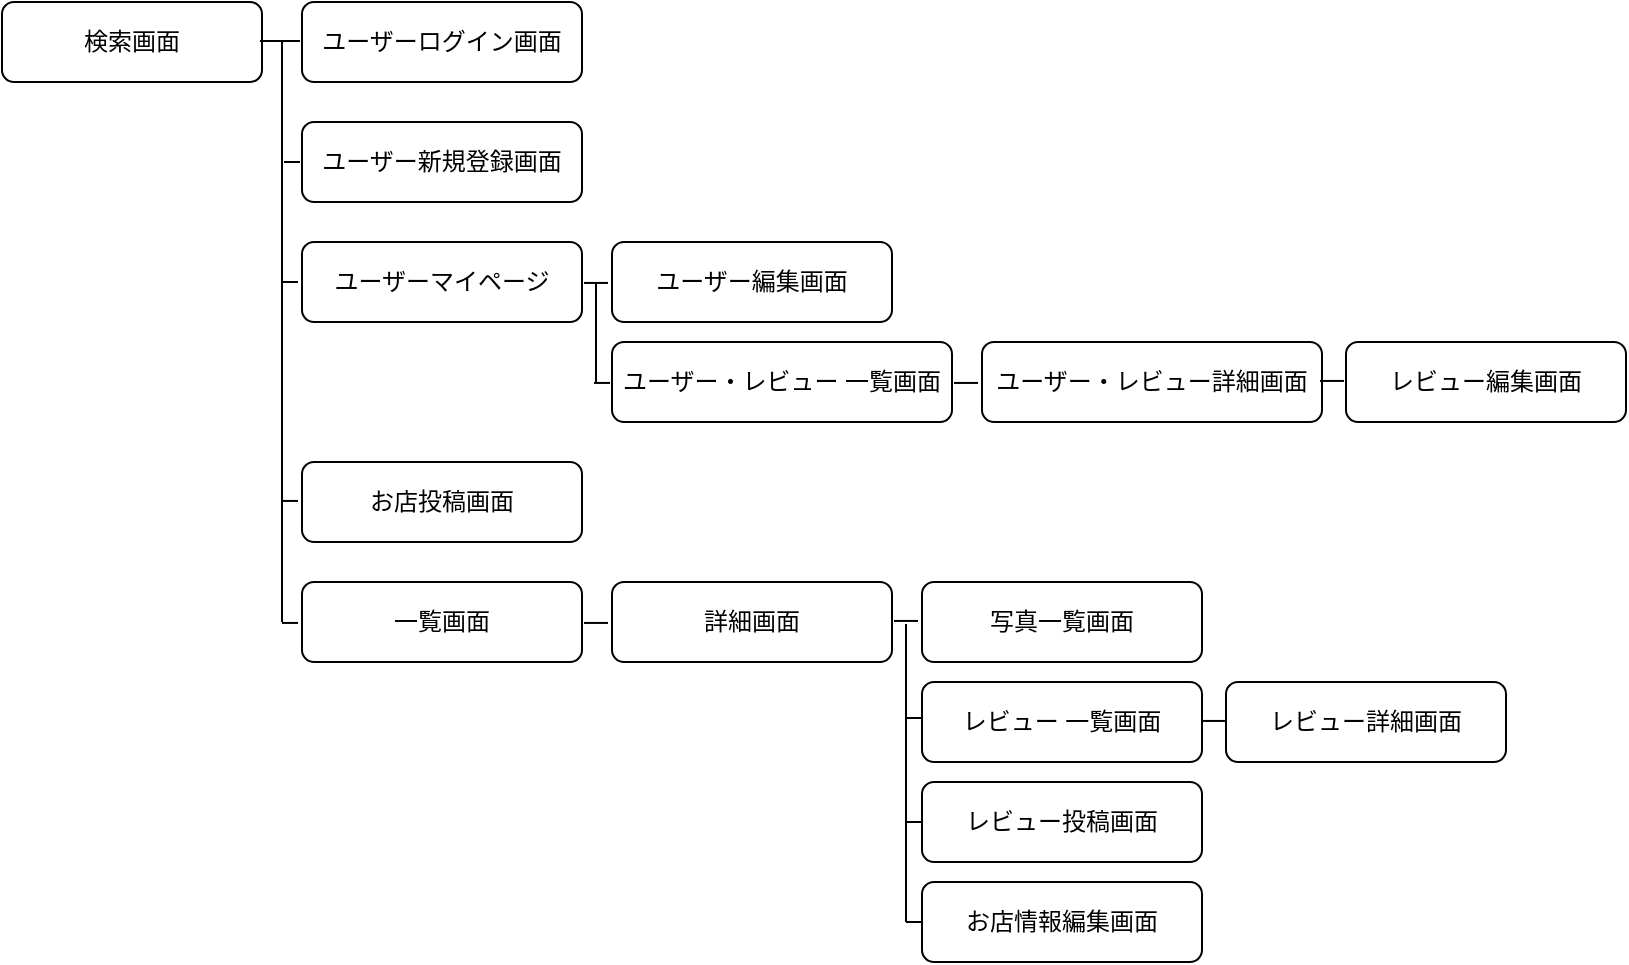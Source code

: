 <mxfile>
    <diagram id="-p2DzymqojYHAmpYHasV" name="ページ1">
        <mxGraphModel dx="1027" dy="681" grid="1" gridSize="10" guides="1" tooltips="1" connect="1" arrows="1" fold="1" page="1" pageScale="1" pageWidth="827" pageHeight="1169" math="0" shadow="0">
            <root>
                <mxCell id="0"/>
                <mxCell id="1" parent="0"/>
                <mxCell id="2" value="検索画面" style="rounded=1;whiteSpace=wrap;html=1;" vertex="1" parent="1">
                    <mxGeometry x="10" y="40" width="130" height="40" as="geometry"/>
                </mxCell>
                <mxCell id="3" value="ユーザー新規登録画面" style="rounded=1;whiteSpace=wrap;html=1;" vertex="1" parent="1">
                    <mxGeometry x="160" y="100" width="140" height="40" as="geometry"/>
                </mxCell>
                <mxCell id="4" value="ユーザーログイン画面" style="rounded=1;whiteSpace=wrap;html=1;" vertex="1" parent="1">
                    <mxGeometry x="160" y="40" width="140" height="40" as="geometry"/>
                </mxCell>
                <mxCell id="5" value="レビュー編集画面" style="rounded=1;whiteSpace=wrap;html=1;" vertex="1" parent="1">
                    <mxGeometry x="682" y="210" width="140" height="40" as="geometry"/>
                </mxCell>
                <mxCell id="6" value="ユーザーマイページ" style="rounded=1;whiteSpace=wrap;html=1;" vertex="1" parent="1">
                    <mxGeometry x="160" y="160" width="140" height="40" as="geometry"/>
                </mxCell>
                <mxCell id="7" value="お店投稿画面" style="rounded=1;whiteSpace=wrap;html=1;" vertex="1" parent="1">
                    <mxGeometry x="160" y="270" width="140" height="40" as="geometry"/>
                </mxCell>
                <mxCell id="8" value="詳細画面" style="rounded=1;whiteSpace=wrap;html=1;" vertex="1" parent="1">
                    <mxGeometry x="315" y="330" width="140" height="40" as="geometry"/>
                </mxCell>
                <mxCell id="9" value="一覧画面" style="rounded=1;whiteSpace=wrap;html=1;" vertex="1" parent="1">
                    <mxGeometry x="160" y="330" width="140" height="40" as="geometry"/>
                </mxCell>
                <mxCell id="10" value="ユーザー・レビュー詳細画面" style="rounded=1;whiteSpace=wrap;html=1;" vertex="1" parent="1">
                    <mxGeometry x="500" y="210" width="170" height="40" as="geometry"/>
                </mxCell>
                <mxCell id="11" value="ユーザー編集画面" style="rounded=1;whiteSpace=wrap;html=1;" vertex="1" parent="1">
                    <mxGeometry x="315" y="160" width="140" height="40" as="geometry"/>
                </mxCell>
                <mxCell id="12" value="ユーザー・レビュー 一覧画面" style="rounded=1;whiteSpace=wrap;html=1;" vertex="1" parent="1">
                    <mxGeometry x="315" y="210" width="170" height="40" as="geometry"/>
                </mxCell>
                <mxCell id="13" value="レビュー 一覧画面" style="rounded=1;whiteSpace=wrap;html=1;" vertex="1" parent="1">
                    <mxGeometry x="470" y="380" width="140" height="40" as="geometry"/>
                </mxCell>
                <mxCell id="14" value="写真一覧画面" style="rounded=1;whiteSpace=wrap;html=1;" vertex="1" parent="1">
                    <mxGeometry x="470" y="330" width="140" height="40" as="geometry"/>
                </mxCell>
                <mxCell id="16" value="レビュー投稿画面" style="rounded=1;whiteSpace=wrap;html=1;" vertex="1" parent="1">
                    <mxGeometry x="470" y="430" width="140" height="40" as="geometry"/>
                </mxCell>
                <mxCell id="17" value="お店情報編集画面" style="rounded=1;whiteSpace=wrap;html=1;" vertex="1" parent="1">
                    <mxGeometry x="470" y="480" width="140" height="40" as="geometry"/>
                </mxCell>
                <mxCell id="24" value="" style="endArrow=none;html=1;strokeColor=default;" edge="1" parent="1">
                    <mxGeometry width="50" height="50" relative="1" as="geometry">
                        <mxPoint x="139" y="59.47" as="sourcePoint"/>
                        <mxPoint x="159" y="59.47" as="targetPoint"/>
                    </mxGeometry>
                </mxCell>
                <mxCell id="28" value="" style="endArrow=none;html=1;strokeColor=default;" edge="1" parent="1">
                    <mxGeometry width="50" height="50" relative="1" as="geometry">
                        <mxPoint x="150" y="350" as="sourcePoint"/>
                        <mxPoint x="150" y="60" as="targetPoint"/>
                    </mxGeometry>
                </mxCell>
                <mxCell id="29" value="" style="endArrow=none;html=1;strokeColor=default;" edge="1" parent="1">
                    <mxGeometry width="50" height="50" relative="1" as="geometry">
                        <mxPoint x="462" y="500" as="sourcePoint"/>
                        <mxPoint x="462" y="351" as="targetPoint"/>
                    </mxGeometry>
                </mxCell>
                <mxCell id="30" value="" style="endArrow=none;html=1;strokeColor=default;" edge="1" parent="1">
                    <mxGeometry width="50" height="50" relative="1" as="geometry">
                        <mxPoint x="307" y="230" as="sourcePoint"/>
                        <mxPoint x="307" y="181" as="targetPoint"/>
                    </mxGeometry>
                </mxCell>
                <mxCell id="32" value="" style="endArrow=none;html=1;strokeColor=default;" edge="1" parent="1">
                    <mxGeometry width="50" height="50" relative="1" as="geometry">
                        <mxPoint x="151" y="120" as="sourcePoint"/>
                        <mxPoint x="159" y="120" as="targetPoint"/>
                    </mxGeometry>
                </mxCell>
                <mxCell id="33" value="" style="endArrow=none;html=1;strokeColor=default;" edge="1" parent="1">
                    <mxGeometry width="50" height="50" relative="1" as="geometry">
                        <mxPoint x="462" y="450" as="sourcePoint"/>
                        <mxPoint x="470" y="450" as="targetPoint"/>
                    </mxGeometry>
                </mxCell>
                <mxCell id="34" value="" style="endArrow=none;html=1;strokeColor=default;" edge="1" parent="1">
                    <mxGeometry width="50" height="50" relative="1" as="geometry">
                        <mxPoint x="150" y="289.47" as="sourcePoint"/>
                        <mxPoint x="158" y="289.47" as="targetPoint"/>
                    </mxGeometry>
                </mxCell>
                <mxCell id="35" value="" style="endArrow=none;html=1;strokeColor=default;" edge="1" parent="1">
                    <mxGeometry width="50" height="50" relative="1" as="geometry">
                        <mxPoint x="150" y="180" as="sourcePoint"/>
                        <mxPoint x="158" y="180" as="targetPoint"/>
                    </mxGeometry>
                </mxCell>
                <mxCell id="36" value="" style="endArrow=none;html=1;strokeColor=default;" edge="1" parent="1">
                    <mxGeometry width="50" height="50" relative="1" as="geometry">
                        <mxPoint x="306" y="230.47" as="sourcePoint"/>
                        <mxPoint x="314" y="230.47" as="targetPoint"/>
                    </mxGeometry>
                </mxCell>
                <mxCell id="38" value="" style="endArrow=none;html=1;strokeColor=default;" edge="1" parent="1">
                    <mxGeometry width="50" height="50" relative="1" as="geometry">
                        <mxPoint x="301" y="180.47" as="sourcePoint"/>
                        <mxPoint x="313" y="180.47" as="targetPoint"/>
                    </mxGeometry>
                </mxCell>
                <mxCell id="39" value="" style="endArrow=none;html=1;strokeColor=default;" edge="1" parent="1">
                    <mxGeometry width="50" height="50" relative="1" as="geometry">
                        <mxPoint x="150" y="350.47" as="sourcePoint"/>
                        <mxPoint x="158" y="350.47" as="targetPoint"/>
                    </mxGeometry>
                </mxCell>
                <mxCell id="41" value="" style="endArrow=none;html=1;strokeColor=default;" edge="1" parent="1">
                    <mxGeometry width="50" height="50" relative="1" as="geometry">
                        <mxPoint x="301" y="350.47" as="sourcePoint"/>
                        <mxPoint x="313" y="350.47" as="targetPoint"/>
                    </mxGeometry>
                </mxCell>
                <mxCell id="43" value="" style="endArrow=none;html=1;strokeColor=default;" edge="1" parent="1">
                    <mxGeometry width="50" height="50" relative="1" as="geometry">
                        <mxPoint x="486" y="230.47" as="sourcePoint"/>
                        <mxPoint x="498" y="230.47" as="targetPoint"/>
                    </mxGeometry>
                </mxCell>
                <mxCell id="44" value="" style="endArrow=none;html=1;strokeColor=default;" edge="1" parent="1">
                    <mxGeometry width="50" height="50" relative="1" as="geometry">
                        <mxPoint x="669" y="229.47" as="sourcePoint"/>
                        <mxPoint x="681" y="229.47" as="targetPoint"/>
                    </mxGeometry>
                </mxCell>
                <mxCell id="47" value="" style="endArrow=none;html=1;strokeColor=default;" edge="1" parent="1">
                    <mxGeometry width="50" height="50" relative="1" as="geometry">
                        <mxPoint x="456" y="349.47" as="sourcePoint"/>
                        <mxPoint x="468" y="349.47" as="targetPoint"/>
                    </mxGeometry>
                </mxCell>
                <mxCell id="48" value="" style="endArrow=none;html=1;strokeColor=default;" edge="1" parent="1">
                    <mxGeometry width="50" height="50" relative="1" as="geometry">
                        <mxPoint x="462" y="398" as="sourcePoint"/>
                        <mxPoint x="470" y="398" as="targetPoint"/>
                    </mxGeometry>
                </mxCell>
                <mxCell id="49" value="" style="endArrow=none;html=1;strokeColor=default;" edge="1" parent="1">
                    <mxGeometry width="50" height="50" relative="1" as="geometry">
                        <mxPoint x="462" y="500" as="sourcePoint"/>
                        <mxPoint x="470" y="500" as="targetPoint"/>
                    </mxGeometry>
                </mxCell>
                <mxCell id="50" value="レビュー詳細画面" style="rounded=1;whiteSpace=wrap;html=1;" vertex="1" parent="1">
                    <mxGeometry x="622" y="380" width="140" height="40" as="geometry"/>
                </mxCell>
                <mxCell id="52" value="" style="endArrow=none;html=1;strokeColor=default;" edge="1" parent="1">
                    <mxGeometry width="50" height="50" relative="1" as="geometry">
                        <mxPoint x="610" y="399.47" as="sourcePoint"/>
                        <mxPoint x="622" y="399.47" as="targetPoint"/>
                    </mxGeometry>
                </mxCell>
            </root>
        </mxGraphModel>
    </diagram>
</mxfile>